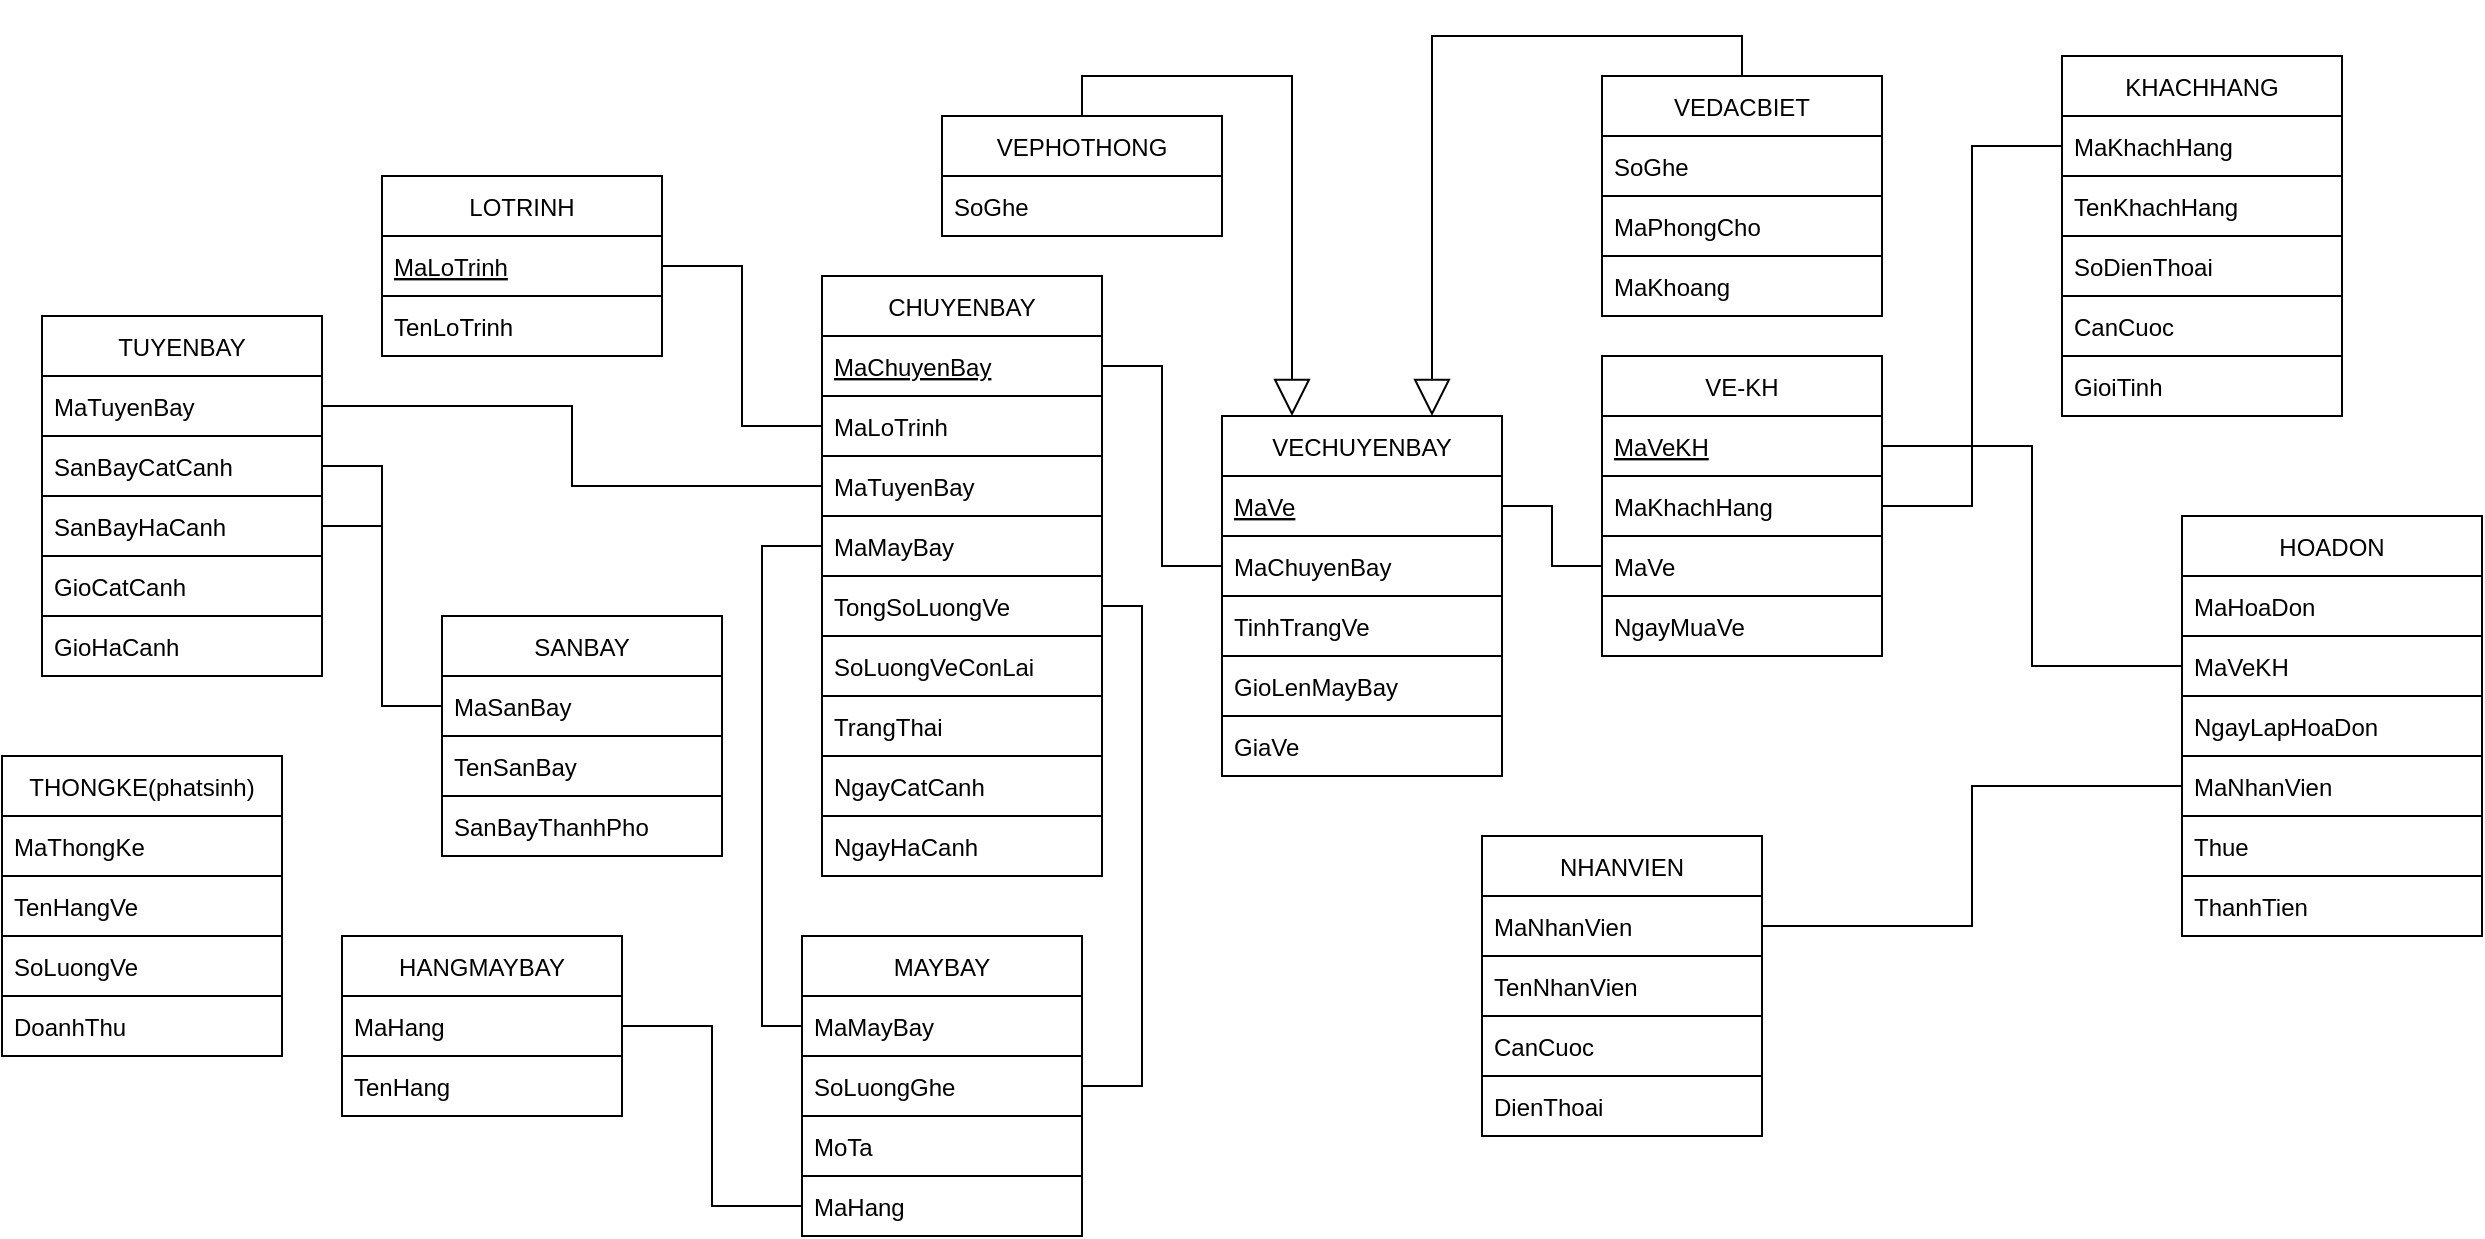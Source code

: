 <mxfile version="15.8.6" type="device"><diagram id="tct6Bz_dCKmWAzjhHHd8" name="Page-1"><mxGraphModel dx="1158" dy="633" grid="1" gridSize="10" guides="1" tooltips="1" connect="1" arrows="1" fold="1" page="1" pageScale="1" pageWidth="850" pageHeight="1100" math="0" shadow="0"><root><mxCell id="0"/><mxCell id="1" parent="0"/><mxCell id="FG1XAtK0iU0trtXbtFy2-1" value="HANGMAYBAY" style="swimlane;fontStyle=0;childLayout=stackLayout;horizontal=1;startSize=30;horizontalStack=0;resizeParent=1;resizeParentMax=0;resizeLast=0;collapsible=1;marginBottom=0;strokeColor=default;shadow=0;comic=0;" parent="1" vertex="1"><mxGeometry x="310" y="1250" width="140" height="90" as="geometry"/></mxCell><mxCell id="FG1XAtK0iU0trtXbtFy2-2" value="MaHang" style="text;strokeColor=default;fillColor=none;align=left;verticalAlign=middle;spacingLeft=4;spacingRight=4;overflow=hidden;points=[[0,0.5],[1,0.5]];portConstraint=eastwest;rotatable=0;fontStyle=0;shadow=0;comic=0;" parent="FG1XAtK0iU0trtXbtFy2-1" vertex="1"><mxGeometry y="30" width="140" height="30" as="geometry"/></mxCell><mxCell id="FG1XAtK0iU0trtXbtFy2-3" value="TenHang" style="text;strokeColor=default;fillColor=none;align=left;verticalAlign=middle;spacingLeft=4;spacingRight=4;overflow=hidden;points=[[0,0.5],[1,0.5]];portConstraint=eastwest;rotatable=0;shadow=0;comic=0;" parent="FG1XAtK0iU0trtXbtFy2-1" vertex="1"><mxGeometry y="60" width="140" height="30" as="geometry"/></mxCell><mxCell id="FG1XAtK0iU0trtXbtFy2-4" value="TUYENBAY" style="swimlane;fontStyle=0;childLayout=stackLayout;horizontal=1;startSize=30;horizontalStack=0;resizeParent=1;resizeParentMax=0;resizeLast=0;collapsible=1;marginBottom=0;strokeColor=default;shadow=0;comic=0;" parent="1" vertex="1"><mxGeometry x="160" y="940" width="140" height="180" as="geometry"/></mxCell><mxCell id="FG1XAtK0iU0trtXbtFy2-5" value="MaTuyenBay        " style="text;strokeColor=default;fillColor=none;align=left;verticalAlign=middle;spacingLeft=4;spacingRight=4;overflow=hidden;points=[[0,0.5],[1,0.5]];portConstraint=eastwest;rotatable=0;shadow=0;comic=0;" parent="FG1XAtK0iU0trtXbtFy2-4" vertex="1"><mxGeometry y="30" width="140" height="30" as="geometry"/></mxCell><mxCell id="FG1XAtK0iU0trtXbtFy2-6" value="SanBayCatCanh" style="text;strokeColor=default;fillColor=none;align=left;verticalAlign=middle;spacingLeft=4;spacingRight=4;overflow=hidden;points=[[0,0.5],[1,0.5]];portConstraint=eastwest;rotatable=0;shadow=0;comic=0;" parent="FG1XAtK0iU0trtXbtFy2-4" vertex="1"><mxGeometry y="60" width="140" height="30" as="geometry"/></mxCell><mxCell id="FG1XAtK0iU0trtXbtFy2-8" value="SanBayHaCanh" style="text;strokeColor=default;fillColor=none;align=left;verticalAlign=middle;spacingLeft=4;spacingRight=4;overflow=hidden;points=[[0,0.5],[1,0.5]];portConstraint=eastwest;rotatable=0;shadow=0;comic=0;" parent="FG1XAtK0iU0trtXbtFy2-4" vertex="1"><mxGeometry y="90" width="140" height="30" as="geometry"/></mxCell><mxCell id="R8wlFClvs-gQZoi0aDmw-4" value="GioCatCanh" style="text;strokeColor=default;fillColor=none;align=left;verticalAlign=middle;spacingLeft=4;spacingRight=4;overflow=hidden;points=[[0,0.5],[1,0.5]];portConstraint=eastwest;rotatable=0;shadow=0;comic=0;" parent="FG1XAtK0iU0trtXbtFy2-4" vertex="1"><mxGeometry y="120" width="140" height="30" as="geometry"/></mxCell><mxCell id="R8wlFClvs-gQZoi0aDmw-5" value="GioHaCanh" style="text;strokeColor=default;fillColor=none;align=left;verticalAlign=middle;spacingLeft=4;spacingRight=4;overflow=hidden;points=[[0,0.5],[1,0.5]];portConstraint=eastwest;rotatable=0;shadow=0;comic=0;" parent="FG1XAtK0iU0trtXbtFy2-4" vertex="1"><mxGeometry y="150" width="140" height="30" as="geometry"/></mxCell><mxCell id="FG1XAtK0iU0trtXbtFy2-10" value="SANBAY" style="swimlane;fontStyle=0;childLayout=stackLayout;horizontal=1;startSize=30;horizontalStack=0;resizeParent=1;resizeParentMax=0;resizeLast=0;collapsible=1;marginBottom=0;strokeColor=default;shadow=0;comic=0;" parent="1" vertex="1"><mxGeometry x="360" y="1090" width="140" height="120" as="geometry"/></mxCell><mxCell id="FG1XAtK0iU0trtXbtFy2-11" value="MaSanBay" style="text;strokeColor=default;fillColor=none;align=left;verticalAlign=middle;spacingLeft=4;spacingRight=4;overflow=hidden;points=[[0,0.5],[1,0.5]];portConstraint=eastwest;rotatable=0;shadow=0;comic=0;" parent="FG1XAtK0iU0trtXbtFy2-10" vertex="1"><mxGeometry y="30" width="140" height="30" as="geometry"/></mxCell><mxCell id="FG1XAtK0iU0trtXbtFy2-12" value="TenSanBay" style="text;strokeColor=default;fillColor=none;align=left;verticalAlign=middle;spacingLeft=4;spacingRight=4;overflow=hidden;points=[[0,0.5],[1,0.5]];portConstraint=eastwest;rotatable=0;shadow=0;comic=0;" parent="FG1XAtK0iU0trtXbtFy2-10" vertex="1"><mxGeometry y="60" width="140" height="30" as="geometry"/></mxCell><mxCell id="FG1XAtK0iU0trtXbtFy2-13" value="SanBayThanhPho" style="text;strokeColor=default;fillColor=none;align=left;verticalAlign=middle;spacingLeft=4;spacingRight=4;overflow=hidden;points=[[0,0.5],[1,0.5]];portConstraint=eastwest;rotatable=0;shadow=0;comic=0;" parent="FG1XAtK0iU0trtXbtFy2-10" vertex="1"><mxGeometry y="90" width="140" height="30" as="geometry"/></mxCell><mxCell id="FG1XAtK0iU0trtXbtFy2-14" value="LOTRINH" style="swimlane;fontStyle=0;childLayout=stackLayout;horizontal=1;startSize=30;horizontalStack=0;resizeParent=1;resizeParentMax=0;resizeLast=0;collapsible=1;marginBottom=0;strokeColor=default;shadow=0;comic=0;" parent="1" vertex="1"><mxGeometry x="330" y="870" width="140" height="90" as="geometry"/></mxCell><mxCell id="FG1XAtK0iU0trtXbtFy2-15" value="MaLoTrinh" style="text;strokeColor=default;fillColor=none;align=left;verticalAlign=middle;spacingLeft=4;spacingRight=4;overflow=hidden;points=[[0,0.5],[1,0.5]];portConstraint=eastwest;rotatable=0;fontStyle=4;shadow=0;comic=0;" parent="FG1XAtK0iU0trtXbtFy2-14" vertex="1"><mxGeometry y="30" width="140" height="30" as="geometry"/></mxCell><mxCell id="FG1XAtK0iU0trtXbtFy2-16" value="TenLoTrinh" style="text;strokeColor=default;fillColor=none;align=left;verticalAlign=middle;spacingLeft=4;spacingRight=4;overflow=hidden;points=[[0,0.5],[1,0.5]];portConstraint=eastwest;rotatable=0;shadow=0;comic=0;" parent="FG1XAtK0iU0trtXbtFy2-14" vertex="1"><mxGeometry y="60" width="140" height="30" as="geometry"/></mxCell><mxCell id="FG1XAtK0iU0trtXbtFy2-21" value="CHUYENBAY" style="swimlane;fontStyle=0;childLayout=stackLayout;horizontal=1;startSize=30;horizontalStack=0;resizeParent=1;resizeParentMax=0;resizeLast=0;collapsible=1;marginBottom=0;strokeColor=default;shadow=0;comic=0;" parent="1" vertex="1"><mxGeometry x="550" y="920" width="140" height="300" as="geometry"><mxRectangle x="460" y="495" width="110" height="30" as="alternateBounds"/></mxGeometry></mxCell><mxCell id="FG1XAtK0iU0trtXbtFy2-22" value="MaChuyenBay" style="text;strokeColor=default;fillColor=none;align=left;verticalAlign=middle;spacingLeft=4;spacingRight=4;overflow=hidden;points=[[0,0.5],[1,0.5]];portConstraint=eastwest;rotatable=0;fontStyle=4;shadow=0;comic=0;" parent="FG1XAtK0iU0trtXbtFy2-21" vertex="1"><mxGeometry y="30" width="140" height="30" as="geometry"/></mxCell><mxCell id="mrdDUpfejL_uqQEtH4gn-1" value="MaLoTrinh" style="text;strokeColor=default;fillColor=none;align=left;verticalAlign=middle;spacingLeft=4;spacingRight=4;overflow=hidden;points=[[0,0.5],[1,0.5]];portConstraint=eastwest;rotatable=0;shadow=0;comic=0;" parent="FG1XAtK0iU0trtXbtFy2-21" vertex="1"><mxGeometry y="60" width="140" height="30" as="geometry"/></mxCell><mxCell id="0hvcHEANEd0ksle0DbzJ-10" value="MaTuyenBay" style="text;strokeColor=default;fillColor=none;align=left;verticalAlign=middle;spacingLeft=4;spacingRight=4;overflow=hidden;points=[[0,0.5],[1,0.5]];portConstraint=eastwest;rotatable=0;shadow=0;comic=0;" parent="FG1XAtK0iU0trtXbtFy2-21" vertex="1"><mxGeometry y="90" width="140" height="30" as="geometry"/></mxCell><mxCell id="FG1XAtK0iU0trtXbtFy2-23" value="MaMayBay" style="text;strokeColor=default;fillColor=none;align=left;verticalAlign=middle;spacingLeft=4;spacingRight=4;overflow=hidden;points=[[0,0.5],[1,0.5]];portConstraint=eastwest;rotatable=0;shadow=0;comic=0;" parent="FG1XAtK0iU0trtXbtFy2-21" vertex="1"><mxGeometry y="120" width="140" height="30" as="geometry"/></mxCell><mxCell id="eJJQXs7oJEDidErEI4q0-5" value="TongSoLuongVe" style="text;strokeColor=default;fillColor=none;align=left;verticalAlign=middle;spacingLeft=4;spacingRight=4;overflow=hidden;points=[[0,0.5],[1,0.5]];portConstraint=eastwest;rotatable=0;shadow=0;comic=0;" parent="FG1XAtK0iU0trtXbtFy2-21" vertex="1"><mxGeometry y="150" width="140" height="30" as="geometry"/></mxCell><mxCell id="eJJQXs7oJEDidErEI4q0-6" value="SoLuongVeConLai" style="text;strokeColor=default;fillColor=none;align=left;verticalAlign=middle;spacingLeft=4;spacingRight=4;overflow=hidden;points=[[0,0.5],[1,0.5]];portConstraint=eastwest;rotatable=0;shadow=0;comic=0;" parent="FG1XAtK0iU0trtXbtFy2-21" vertex="1"><mxGeometry y="180" width="140" height="30" as="geometry"/></mxCell><mxCell id="FG1XAtK0iU0trtXbtFy2-24" value="TrangThai" style="text;strokeColor=default;fillColor=none;align=left;verticalAlign=middle;spacingLeft=4;spacingRight=4;overflow=hidden;points=[[0,0.5],[1,0.5]];portConstraint=eastwest;rotatable=0;shadow=0;comic=0;" parent="FG1XAtK0iU0trtXbtFy2-21" vertex="1"><mxGeometry y="210" width="140" height="30" as="geometry"/></mxCell><mxCell id="FG1XAtK0iU0trtXbtFy2-7" value="NgayCatCanh" style="text;strokeColor=default;fillColor=none;align=left;verticalAlign=middle;spacingLeft=4;spacingRight=4;overflow=hidden;points=[[0,0.5],[1,0.5]];portConstraint=eastwest;rotatable=0;shadow=0;comic=0;" parent="FG1XAtK0iU0trtXbtFy2-21" vertex="1"><mxGeometry y="240" width="140" height="30" as="geometry"/></mxCell><mxCell id="FG1XAtK0iU0trtXbtFy2-9" value="NgayHaCanh" style="text;strokeColor=default;fillColor=none;align=left;verticalAlign=middle;spacingLeft=4;spacingRight=4;overflow=hidden;points=[[0,0.5],[1,0.5]];portConstraint=eastwest;rotatable=0;shadow=0;comic=0;" parent="FG1XAtK0iU0trtXbtFy2-21" vertex="1"><mxGeometry y="270" width="140" height="30" as="geometry"/></mxCell><mxCell id="FG1XAtK0iU0trtXbtFy2-26" value="MAYBAY" style="swimlane;fontStyle=0;childLayout=stackLayout;horizontal=1;startSize=30;horizontalStack=0;resizeParent=1;resizeParentMax=0;resizeLast=0;collapsible=1;marginBottom=0;strokeColor=default;shadow=0;comic=0;" parent="1" vertex="1"><mxGeometry x="540" y="1250" width="140" height="150" as="geometry"/></mxCell><mxCell id="FG1XAtK0iU0trtXbtFy2-27" value="MaMayBay" style="text;strokeColor=default;fillColor=none;align=left;verticalAlign=middle;spacingLeft=4;spacingRight=4;overflow=hidden;points=[[0,0.5],[1,0.5]];portConstraint=eastwest;rotatable=0;shadow=0;comic=0;" parent="FG1XAtK0iU0trtXbtFy2-26" vertex="1"><mxGeometry y="30" width="140" height="30" as="geometry"/></mxCell><mxCell id="eJJQXs7oJEDidErEI4q0-66" value="SoLuongGhe" style="text;strokeColor=default;fillColor=none;align=left;verticalAlign=middle;spacingLeft=4;spacingRight=4;overflow=hidden;points=[[0,0.5],[1,0.5]];portConstraint=eastwest;rotatable=0;shadow=0;comic=0;" parent="FG1XAtK0iU0trtXbtFy2-26" vertex="1"><mxGeometry y="60" width="140" height="30" as="geometry"/></mxCell><mxCell id="FG1XAtK0iU0trtXbtFy2-29" value="MoTa" style="text;strokeColor=default;fillColor=none;align=left;verticalAlign=middle;spacingLeft=4;spacingRight=4;overflow=hidden;points=[[0,0.5],[1,0.5]];portConstraint=eastwest;rotatable=0;shadow=0;comic=0;" parent="FG1XAtK0iU0trtXbtFy2-26" vertex="1"><mxGeometry y="90" width="140" height="30" as="geometry"/></mxCell><mxCell id="0hvcHEANEd0ksle0DbzJ-19" value="MaHang" style="text;strokeColor=default;fillColor=none;align=left;verticalAlign=middle;spacingLeft=4;spacingRight=4;overflow=hidden;points=[[0,0.5],[1,0.5]];portConstraint=eastwest;rotatable=0;shadow=0;comic=0;" parent="FG1XAtK0iU0trtXbtFy2-26" vertex="1"><mxGeometry y="120" width="140" height="30" as="geometry"/></mxCell><mxCell id="FG1XAtK0iU0trtXbtFy2-30" value="KHACHHANG" style="swimlane;fontStyle=0;childLayout=stackLayout;horizontal=1;startSize=30;horizontalStack=0;resizeParent=1;resizeParentMax=0;resizeLast=0;collapsible=1;marginBottom=0;strokeColor=default;shadow=0;comic=0;" parent="1" vertex="1"><mxGeometry x="1170" y="810" width="140" height="180" as="geometry"/></mxCell><mxCell id="FG1XAtK0iU0trtXbtFy2-31" value="MaKhachHang" style="text;strokeColor=default;fillColor=none;align=left;verticalAlign=middle;spacingLeft=4;spacingRight=4;overflow=hidden;points=[[0,0.5],[1,0.5]];portConstraint=eastwest;rotatable=0;shadow=0;comic=0;" parent="FG1XAtK0iU0trtXbtFy2-30" vertex="1"><mxGeometry y="30" width="140" height="30" as="geometry"/></mxCell><mxCell id="FG1XAtK0iU0trtXbtFy2-32" value="TenKhachHang" style="text;strokeColor=default;fillColor=none;align=left;verticalAlign=middle;spacingLeft=4;spacingRight=4;overflow=hidden;points=[[0,0.5],[1,0.5]];portConstraint=eastwest;rotatable=0;shadow=0;comic=0;" parent="FG1XAtK0iU0trtXbtFy2-30" vertex="1"><mxGeometry y="60" width="140" height="30" as="geometry"/></mxCell><mxCell id="eJJQXs7oJEDidErEI4q0-60" value="SoDienThoai" style="text;strokeColor=default;fillColor=none;align=left;verticalAlign=middle;spacingLeft=4;spacingRight=4;overflow=hidden;points=[[0,0.5],[1,0.5]];portConstraint=eastwest;rotatable=0;shadow=0;comic=0;" parent="FG1XAtK0iU0trtXbtFy2-30" vertex="1"><mxGeometry y="90" width="140" height="30" as="geometry"/></mxCell><mxCell id="eJJQXs7oJEDidErEI4q0-61" value="CanCuoc" style="text;strokeColor=default;fillColor=none;align=left;verticalAlign=middle;spacingLeft=4;spacingRight=4;overflow=hidden;points=[[0,0.5],[1,0.5]];portConstraint=eastwest;rotatable=0;shadow=0;comic=0;" parent="FG1XAtK0iU0trtXbtFy2-30" vertex="1"><mxGeometry y="120" width="140" height="30" as="geometry"/></mxCell><mxCell id="FG1XAtK0iU0trtXbtFy2-34" value="GioiTinh" style="text;strokeColor=default;fillColor=none;align=left;verticalAlign=middle;spacingLeft=4;spacingRight=4;overflow=hidden;points=[[0,0.5],[1,0.5]];portConstraint=eastwest;rotatable=0;shadow=0;comic=0;" parent="FG1XAtK0iU0trtXbtFy2-30" vertex="1"><mxGeometry y="150" width="140" height="30" as="geometry"/></mxCell><mxCell id="FG1XAtK0iU0trtXbtFy2-39" value="THONGKE(phatsinh)" style="swimlane;fontStyle=0;childLayout=stackLayout;horizontal=1;startSize=30;horizontalStack=0;resizeParent=1;resizeParentMax=0;resizeLast=0;collapsible=1;marginBottom=0;strokeColor=default;shadow=0;comic=0;" parent="1" vertex="1"><mxGeometry x="140" y="1160" width="140" height="150" as="geometry"/></mxCell><mxCell id="FG1XAtK0iU0trtXbtFy2-40" value="MaThongKe" style="text;strokeColor=default;fillColor=none;align=left;verticalAlign=middle;spacingLeft=4;spacingRight=4;overflow=hidden;points=[[0,0.5],[1,0.5]];portConstraint=eastwest;rotatable=0;shadow=0;comic=0;" parent="FG1XAtK0iU0trtXbtFy2-39" vertex="1"><mxGeometry y="30" width="140" height="30" as="geometry"/></mxCell><mxCell id="FG1XAtK0iU0trtXbtFy2-41" value="TenHangVe" style="text;strokeColor=default;fillColor=none;align=left;verticalAlign=middle;spacingLeft=4;spacingRight=4;overflow=hidden;points=[[0,0.5],[1,0.5]];portConstraint=eastwest;rotatable=0;shadow=0;comic=0;" parent="FG1XAtK0iU0trtXbtFy2-39" vertex="1"><mxGeometry y="60" width="140" height="30" as="geometry"/></mxCell><mxCell id="FG1XAtK0iU0trtXbtFy2-42" value="SoLuongVe" style="text;strokeColor=default;fillColor=none;align=left;verticalAlign=middle;spacingLeft=4;spacingRight=4;overflow=hidden;points=[[0,0.5],[1,0.5]];portConstraint=eastwest;rotatable=0;shadow=0;comic=0;" parent="FG1XAtK0iU0trtXbtFy2-39" vertex="1"><mxGeometry y="90" width="140" height="30" as="geometry"/></mxCell><mxCell id="FG1XAtK0iU0trtXbtFy2-43" value="DoanhThu" style="text;strokeColor=default;fillColor=none;align=left;verticalAlign=middle;spacingLeft=4;spacingRight=4;overflow=hidden;points=[[0,0.5],[1,0.5]];portConstraint=eastwest;rotatable=0;shadow=0;comic=0;" parent="FG1XAtK0iU0trtXbtFy2-39" vertex="1"><mxGeometry y="120" width="140" height="30" as="geometry"/></mxCell><mxCell id="FG1XAtK0iU0trtXbtFy2-44" value="NHANVIEN" style="swimlane;fontStyle=0;childLayout=stackLayout;horizontal=1;startSize=30;horizontalStack=0;resizeParent=1;resizeParentMax=0;resizeLast=0;collapsible=1;marginBottom=0;strokeColor=default;shadow=0;comic=0;" parent="1" vertex="1"><mxGeometry x="880" y="1200" width="140" height="150" as="geometry"/></mxCell><mxCell id="FG1XAtK0iU0trtXbtFy2-45" value="MaNhanVien" style="text;strokeColor=default;fillColor=none;align=left;verticalAlign=middle;spacingLeft=4;spacingRight=4;overflow=hidden;points=[[0,0.5],[1,0.5]];portConstraint=eastwest;rotatable=0;shadow=0;comic=0;" parent="FG1XAtK0iU0trtXbtFy2-44" vertex="1"><mxGeometry y="30" width="140" height="30" as="geometry"/></mxCell><mxCell id="FG1XAtK0iU0trtXbtFy2-46" value="TenNhanVien" style="text;strokeColor=default;fillColor=none;align=left;verticalAlign=middle;spacingLeft=4;spacingRight=4;overflow=hidden;points=[[0,0.5],[1,0.5]];portConstraint=eastwest;rotatable=0;shadow=0;comic=0;" parent="FG1XAtK0iU0trtXbtFy2-44" vertex="1"><mxGeometry y="60" width="140" height="30" as="geometry"/></mxCell><mxCell id="R8wlFClvs-gQZoi0aDmw-1" value="CanCuoc" style="text;strokeColor=default;fillColor=none;align=left;verticalAlign=middle;spacingLeft=4;spacingRight=4;overflow=hidden;points=[[0,0.5],[1,0.5]];portConstraint=eastwest;rotatable=0;shadow=0;comic=0;" parent="FG1XAtK0iU0trtXbtFy2-44" vertex="1"><mxGeometry y="90" width="140" height="30" as="geometry"/></mxCell><mxCell id="FG1XAtK0iU0trtXbtFy2-47" value="DienThoai" style="text;strokeColor=default;fillColor=none;align=left;verticalAlign=middle;spacingLeft=4;spacingRight=4;overflow=hidden;points=[[0,0.5],[1,0.5]];portConstraint=eastwest;rotatable=0;shadow=0;comic=0;" parent="FG1XAtK0iU0trtXbtFy2-44" vertex="1"><mxGeometry y="120" width="140" height="30" as="geometry"/></mxCell><mxCell id="FG1XAtK0iU0trtXbtFy2-48" value="HOADON" style="swimlane;fontStyle=0;childLayout=stackLayout;horizontal=1;startSize=30;horizontalStack=0;resizeParent=1;resizeParentMax=0;resizeLast=0;collapsible=1;marginBottom=0;strokeColor=default;shadow=0;comic=0;" parent="1" vertex="1"><mxGeometry x="1230" y="1040" width="150" height="210" as="geometry"/></mxCell><mxCell id="FG1XAtK0iU0trtXbtFy2-49" value="MaHoaDon" style="text;strokeColor=default;fillColor=none;align=left;verticalAlign=middle;spacingLeft=4;spacingRight=4;overflow=hidden;points=[[0,0.5],[1,0.5]];portConstraint=eastwest;rotatable=0;shadow=0;comic=0;" parent="FG1XAtK0iU0trtXbtFy2-48" vertex="1"><mxGeometry y="30" width="150" height="30" as="geometry"/></mxCell><mxCell id="eJJQXs7oJEDidErEI4q0-19" value="MaVeKH" style="text;strokeColor=default;fillColor=none;align=left;verticalAlign=middle;spacingLeft=4;spacingRight=4;overflow=hidden;points=[[0,0.5],[1,0.5]];portConstraint=eastwest;rotatable=0;shadow=0;comic=0;" parent="FG1XAtK0iU0trtXbtFy2-48" vertex="1"><mxGeometry y="60" width="150" height="30" as="geometry"/></mxCell><mxCell id="FG1XAtK0iU0trtXbtFy2-50" value="NgayLapHoaDon" style="text;strokeColor=default;fillColor=none;align=left;verticalAlign=middle;spacingLeft=4;spacingRight=4;overflow=hidden;points=[[0,0.5],[1,0.5]];portConstraint=eastwest;rotatable=0;shadow=0;comic=0;" parent="FG1XAtK0iU0trtXbtFy2-48" vertex="1"><mxGeometry y="90" width="150" height="30" as="geometry"/></mxCell><mxCell id="eJJQXs7oJEDidErEI4q0-58" value="MaNhanVien" style="text;strokeColor=default;fillColor=none;align=left;verticalAlign=middle;spacingLeft=4;spacingRight=4;overflow=hidden;points=[[0,0.5],[1,0.5]];portConstraint=eastwest;rotatable=0;shadow=0;comic=0;" parent="FG1XAtK0iU0trtXbtFy2-48" vertex="1"><mxGeometry y="120" width="150" height="30" as="geometry"/></mxCell><mxCell id="eJJQXs7oJEDidErEI4q0-11" value="Thue" style="text;strokeColor=default;fillColor=none;align=left;verticalAlign=middle;spacingLeft=4;spacingRight=4;overflow=hidden;points=[[0,0.5],[1,0.5]];portConstraint=eastwest;rotatable=0;shadow=0;comic=0;" parent="FG1XAtK0iU0trtXbtFy2-48" vertex="1"><mxGeometry y="150" width="150" height="30" as="geometry"/></mxCell><mxCell id="eJJQXs7oJEDidErEI4q0-20" value="ThanhTien" style="text;strokeColor=default;fillColor=none;align=left;verticalAlign=middle;spacingLeft=4;spacingRight=4;overflow=hidden;points=[[0,0.5],[1,0.5]];portConstraint=eastwest;rotatable=0;shadow=0;comic=0;" parent="FG1XAtK0iU0trtXbtFy2-48" vertex="1"><mxGeometry y="180" width="150" height="30" as="geometry"/></mxCell><mxCell id="FG1XAtK0iU0trtXbtFy2-53" value="VE-KH" style="swimlane;fontStyle=0;childLayout=stackLayout;horizontal=1;startSize=30;horizontalStack=0;resizeParent=1;resizeParentMax=0;resizeLast=0;collapsible=1;marginBottom=0;strokeColor=default;shadow=0;comic=0;" parent="1" vertex="1"><mxGeometry x="940" y="960" width="140" height="150" as="geometry"/></mxCell><mxCell id="mrdDUpfejL_uqQEtH4gn-3" value="MaVeKH" style="text;strokeColor=default;fillColor=none;align=left;verticalAlign=middle;spacingLeft=4;spacingRight=4;overflow=hidden;points=[[0,0.5],[1,0.5]];portConstraint=eastwest;rotatable=0;fontStyle=4;shadow=0;comic=0;" parent="FG1XAtK0iU0trtXbtFy2-53" vertex="1"><mxGeometry y="30" width="140" height="30" as="geometry"/></mxCell><mxCell id="eJJQXs7oJEDidErEI4q0-48" value="MaKhachHang" style="text;strokeColor=default;fillColor=none;align=left;verticalAlign=middle;spacingLeft=4;spacingRight=4;overflow=hidden;points=[[0,0.5],[1,0.5]];portConstraint=eastwest;rotatable=0;shadow=0;comic=0;" parent="FG1XAtK0iU0trtXbtFy2-53" vertex="1"><mxGeometry y="60" width="140" height="30" as="geometry"/></mxCell><mxCell id="FG1XAtK0iU0trtXbtFy2-54" value="MaVe" style="text;strokeColor=default;fillColor=none;align=left;verticalAlign=middle;spacingLeft=4;spacingRight=4;overflow=hidden;points=[[0,0.5],[1,0.5]];portConstraint=eastwest;rotatable=0;fontStyle=0;shadow=0;comic=0;" parent="FG1XAtK0iU0trtXbtFy2-53" vertex="1"><mxGeometry y="90" width="140" height="30" as="geometry"/></mxCell><mxCell id="VSOrbhYevWF7xSzw8saG-2" value="NgayMuaVe" style="text;strokeColor=default;fillColor=none;align=left;verticalAlign=middle;spacingLeft=4;spacingRight=4;overflow=hidden;points=[[0,0.5],[1,0.5]];portConstraint=eastwest;rotatable=0;fontStyle=0;shadow=0;comic=0;" parent="FG1XAtK0iU0trtXbtFy2-53" vertex="1"><mxGeometry y="120" width="140" height="30" as="geometry"/></mxCell><mxCell id="FG1XAtK0iU0trtXbtFy2-63" style="edgeStyle=orthogonalEdgeStyle;rounded=0;comic=0;orthogonalLoop=1;jettySize=auto;html=1;shadow=0;endArrow=block;endFill=0;endSize=16;strokeColor=default;exitX=0.5;exitY=0;exitDx=0;exitDy=0;entryX=0.75;entryY=0;entryDx=0;entryDy=0;" parent="1" source="FG1XAtK0iU0trtXbtFy2-64" target="eJJQXs7oJEDidErEI4q0-1" edge="1"><mxGeometry relative="1" as="geometry"><mxPoint x="1320" y="840" as="targetPoint"/></mxGeometry></mxCell><mxCell id="FG1XAtK0iU0trtXbtFy2-64" value="VEDACBIET" style="swimlane;fontStyle=0;childLayout=stackLayout;horizontal=1;startSize=30;horizontalStack=0;resizeParent=1;resizeParentMax=0;resizeLast=0;collapsible=1;marginBottom=0;strokeColor=default;shadow=0;comic=0;" parent="1" vertex="1"><mxGeometry x="940" y="820" width="140" height="120" as="geometry"/></mxCell><mxCell id="vjAWeMtVhUuLmX1RXwZ8-12" value="SoGhe" style="text;strokeColor=default;fillColor=none;align=left;verticalAlign=middle;spacingLeft=4;spacingRight=4;overflow=hidden;points=[[0,0.5],[1,0.5]];portConstraint=eastwest;rotatable=0;shadow=0;comic=0;" parent="FG1XAtK0iU0trtXbtFy2-64" vertex="1"><mxGeometry y="30" width="140" height="30" as="geometry"/></mxCell><mxCell id="_VciBYobjLQ5JxryKUh_-1" value="MaPhongCho" style="text;strokeColor=default;fillColor=none;align=left;verticalAlign=middle;spacingLeft=4;spacingRight=4;overflow=hidden;points=[[0,0.5],[1,0.5]];portConstraint=eastwest;rotatable=0;shadow=0;comic=0;" vertex="1" parent="FG1XAtK0iU0trtXbtFy2-64"><mxGeometry y="60" width="140" height="30" as="geometry"/></mxCell><mxCell id="vjAWeMtVhUuLmX1RXwZ8-13" value="MaKhoang" style="text;strokeColor=default;fillColor=none;align=left;verticalAlign=middle;spacingLeft=4;spacingRight=4;overflow=hidden;points=[[0,0.5],[1,0.5]];portConstraint=eastwest;rotatable=0;shadow=0;comic=0;" parent="FG1XAtK0iU0trtXbtFy2-64" vertex="1"><mxGeometry y="90" width="140" height="30" as="geometry"/></mxCell><mxCell id="FG1XAtK0iU0trtXbtFy2-93" style="edgeStyle=orthogonalEdgeStyle;rounded=0;comic=0;orthogonalLoop=1;jettySize=auto;html=1;entryX=0.25;entryY=0;entryDx=0;entryDy=0;shadow=0;endArrow=block;endFill=0;endSize=16;strokeColor=default;exitX=0.5;exitY=0;exitDx=0;exitDy=0;" parent="1" source="FG1XAtK0iU0trtXbtFy2-94" target="eJJQXs7oJEDidErEI4q0-1" edge="1"><mxGeometry relative="1" as="geometry"><mxPoint x="1000" y="900" as="sourcePoint"/></mxGeometry></mxCell><mxCell id="FG1XAtK0iU0trtXbtFy2-94" value="VEPHOTHONG" style="swimlane;fontStyle=0;childLayout=stackLayout;horizontal=1;startSize=30;horizontalStack=0;resizeParent=1;resizeParentMax=0;resizeLast=0;collapsible=1;marginBottom=0;strokeColor=default;shadow=0;comic=0;" parent="1" vertex="1"><mxGeometry x="610" y="840" width="140" height="60" as="geometry"/></mxCell><mxCell id="FG1XAtK0iU0trtXbtFy2-102" value="SoGhe" style="text;strokeColor=default;fillColor=none;align=left;verticalAlign=middle;spacingLeft=4;spacingRight=4;overflow=hidden;points=[[0,0.5],[1,0.5]];portConstraint=eastwest;rotatable=0;shadow=0;comic=0;" parent="FG1XAtK0iU0trtXbtFy2-94" vertex="1"><mxGeometry y="30" width="140" height="30" as="geometry"/></mxCell><mxCell id="0hvcHEANEd0ksle0DbzJ-11" style="edgeStyle=orthogonalEdgeStyle;rounded=0;orthogonalLoop=1;jettySize=auto;html=1;entryX=0;entryY=0.5;entryDx=0;entryDy=0;endArrow=none;endFill=0;" parent="1" source="FG1XAtK0iU0trtXbtFy2-5" target="0hvcHEANEd0ksle0DbzJ-10" edge="1"><mxGeometry relative="1" as="geometry"/></mxCell><mxCell id="0hvcHEANEd0ksle0DbzJ-20" style="edgeStyle=orthogonalEdgeStyle;rounded=0;orthogonalLoop=1;jettySize=auto;html=1;exitX=1;exitY=0.5;exitDx=0;exitDy=0;entryX=0;entryY=0.5;entryDx=0;entryDy=0;endArrow=none;endFill=0;" parent="1" source="FG1XAtK0iU0trtXbtFy2-2" target="0hvcHEANEd0ksle0DbzJ-19" edge="1"><mxGeometry relative="1" as="geometry"/></mxCell><mxCell id="eJJQXs7oJEDidErEI4q0-1" value="VECHUYENBAY" style="swimlane;fontStyle=0;childLayout=stackLayout;horizontal=1;startSize=30;horizontalStack=0;resizeParent=1;resizeParentMax=0;resizeLast=0;collapsible=1;marginBottom=0;strokeColor=default;shadow=0;comic=0;" parent="1" vertex="1"><mxGeometry x="750" y="990" width="140" height="180" as="geometry"/></mxCell><mxCell id="eJJQXs7oJEDidErEI4q0-2" value="MaVe" style="text;strokeColor=default;fillColor=none;align=left;verticalAlign=middle;spacingLeft=4;spacingRight=4;overflow=hidden;points=[[0,0.5],[1,0.5]];portConstraint=eastwest;rotatable=0;shadow=0;comic=0;fontStyle=4" parent="eJJQXs7oJEDidErEI4q0-1" vertex="1"><mxGeometry y="30" width="140" height="30" as="geometry"/></mxCell><mxCell id="eJJQXs7oJEDidErEI4q0-36" value="MaChuyenBay" style="text;strokeColor=default;fillColor=none;align=left;verticalAlign=middle;spacingLeft=4;spacingRight=4;overflow=hidden;points=[[0,0.5],[1,0.5]];portConstraint=eastwest;rotatable=0;shadow=0;comic=0;" parent="eJJQXs7oJEDidErEI4q0-1" vertex="1"><mxGeometry y="60" width="140" height="30" as="geometry"/></mxCell><mxCell id="FG1XAtK0iU0trtXbtFy2-55" value="TinhTrangVe" style="text;strokeColor=default;fillColor=none;align=left;verticalAlign=middle;spacingLeft=4;spacingRight=4;overflow=hidden;points=[[0,0.5],[1,0.5]];portConstraint=eastwest;rotatable=0;shadow=0;comic=0;" parent="eJJQXs7oJEDidErEI4q0-1" vertex="1"><mxGeometry y="90" width="140" height="30" as="geometry"/></mxCell><mxCell id="FG1XAtK0iU0trtXbtFy2-56" value="GioLenMayBay" style="text;strokeColor=default;fillColor=none;align=left;verticalAlign=middle;spacingLeft=4;spacingRight=4;overflow=hidden;points=[[0,0.5],[1,0.5]];portConstraint=eastwest;rotatable=0;shadow=0;comic=0;" parent="eJJQXs7oJEDidErEI4q0-1" vertex="1"><mxGeometry y="120" width="140" height="30" as="geometry"/></mxCell><mxCell id="eJJQXs7oJEDidErEI4q0-9" value="GiaVe" style="text;strokeColor=default;fillColor=none;align=left;verticalAlign=middle;spacingLeft=4;spacingRight=4;overflow=hidden;points=[[0,0.5],[1,0.5]];portConstraint=eastwest;rotatable=0;shadow=0;comic=0;" parent="eJJQXs7oJEDidErEI4q0-1" vertex="1"><mxGeometry y="150" width="140" height="30" as="geometry"/></mxCell><mxCell id="eJJQXs7oJEDidErEI4q0-42" style="edgeStyle=orthogonalEdgeStyle;rounded=0;orthogonalLoop=1;jettySize=auto;html=1;exitX=1;exitY=0.5;exitDx=0;exitDy=0;entryX=0;entryY=0.5;entryDx=0;entryDy=0;endArrow=none;endFill=0;" parent="1" source="FG1XAtK0iU0trtXbtFy2-22" target="eJJQXs7oJEDidErEI4q0-36" edge="1"><mxGeometry relative="1" as="geometry"/></mxCell><mxCell id="eJJQXs7oJEDidErEI4q0-52" style="edgeStyle=orthogonalEdgeStyle;rounded=0;orthogonalLoop=1;jettySize=auto;html=1;exitX=0;exitY=0.5;exitDx=0;exitDy=0;endArrow=none;endFill=0;" parent="1" source="FG1XAtK0iU0trtXbtFy2-27" target="FG1XAtK0iU0trtXbtFy2-23" edge="1"><mxGeometry relative="1" as="geometry"/></mxCell><mxCell id="eJJQXs7oJEDidErEI4q0-59" style="edgeStyle=orthogonalEdgeStyle;rounded=0;orthogonalLoop=1;jettySize=auto;html=1;exitX=1;exitY=0.5;exitDx=0;exitDy=0;entryX=0;entryY=0.5;entryDx=0;entryDy=0;endArrow=none;endFill=0;" parent="1" source="eJJQXs7oJEDidErEI4q0-48" target="FG1XAtK0iU0trtXbtFy2-31" edge="1"><mxGeometry relative="1" as="geometry"/></mxCell><mxCell id="eJJQXs7oJEDidErEI4q0-62" style="edgeStyle=orthogonalEdgeStyle;rounded=0;orthogonalLoop=1;jettySize=auto;html=1;exitX=1;exitY=0.5;exitDx=0;exitDy=0;entryX=0;entryY=0.5;entryDx=0;entryDy=0;endArrow=none;endFill=0;" parent="1" source="FG1XAtK0iU0trtXbtFy2-45" target="eJJQXs7oJEDidErEI4q0-58" edge="1"><mxGeometry relative="1" as="geometry"/></mxCell><mxCell id="eJJQXs7oJEDidErEI4q0-64" style="edgeStyle=orthogonalEdgeStyle;rounded=0;orthogonalLoop=1;jettySize=auto;html=1;exitX=0;exitY=0.5;exitDx=0;exitDy=0;entryX=1;entryY=0.5;entryDx=0;entryDy=0;endArrow=none;endFill=0;" parent="1" source="FG1XAtK0iU0trtXbtFy2-11" target="FG1XAtK0iU0trtXbtFy2-6" edge="1"><mxGeometry relative="1" as="geometry"/></mxCell><mxCell id="R8wlFClvs-gQZoi0aDmw-7" style="edgeStyle=orthogonalEdgeStyle;rounded=0;orthogonalLoop=1;jettySize=auto;html=1;exitX=0;exitY=0.5;exitDx=0;exitDy=0;entryX=1;entryY=0.5;entryDx=0;entryDy=0;endArrow=none;endFill=0;" parent="1" source="FG1XAtK0iU0trtXbtFy2-11" target="FG1XAtK0iU0trtXbtFy2-8" edge="1"><mxGeometry relative="1" as="geometry"/></mxCell><mxCell id="mrdDUpfejL_uqQEtH4gn-2" style="edgeStyle=orthogonalEdgeStyle;rounded=0;orthogonalLoop=1;jettySize=auto;html=1;exitX=1;exitY=0.5;exitDx=0;exitDy=0;entryX=0;entryY=0.5;entryDx=0;entryDy=0;endArrow=none;endFill=0;" parent="1" source="FG1XAtK0iU0trtXbtFy2-15" target="mrdDUpfejL_uqQEtH4gn-1" edge="1"><mxGeometry relative="1" as="geometry"/></mxCell><mxCell id="mrdDUpfejL_uqQEtH4gn-4" style="edgeStyle=orthogonalEdgeStyle;rounded=0;orthogonalLoop=1;jettySize=auto;html=1;exitX=1;exitY=0.5;exitDx=0;exitDy=0;entryX=0;entryY=0.5;entryDx=0;entryDy=0;endArrow=none;endFill=0;" parent="1" source="eJJQXs7oJEDidErEI4q0-2" target="FG1XAtK0iU0trtXbtFy2-54" edge="1"><mxGeometry relative="1" as="geometry"/></mxCell><mxCell id="VSOrbhYevWF7xSzw8saG-1" style="edgeStyle=orthogonalEdgeStyle;rounded=0;orthogonalLoop=1;jettySize=auto;html=1;exitX=1;exitY=0.5;exitDx=0;exitDy=0;entryX=1;entryY=0.5;entryDx=0;entryDy=0;endArrow=none;endFill=0;" parent="1" source="eJJQXs7oJEDidErEI4q0-66" target="eJJQXs7oJEDidErEI4q0-5" edge="1"><mxGeometry relative="1" as="geometry"/></mxCell><mxCell id="VSOrbhYevWF7xSzw8saG-8" style="edgeStyle=orthogonalEdgeStyle;rounded=0;orthogonalLoop=1;jettySize=auto;html=1;exitX=1;exitY=0.5;exitDx=0;exitDy=0;entryX=0;entryY=0.5;entryDx=0;entryDy=0;endArrow=none;endFill=0;" parent="1" source="mrdDUpfejL_uqQEtH4gn-3" target="eJJQXs7oJEDidErEI4q0-19" edge="1"><mxGeometry relative="1" as="geometry"/></mxCell></root></mxGraphModel></diagram></mxfile>
